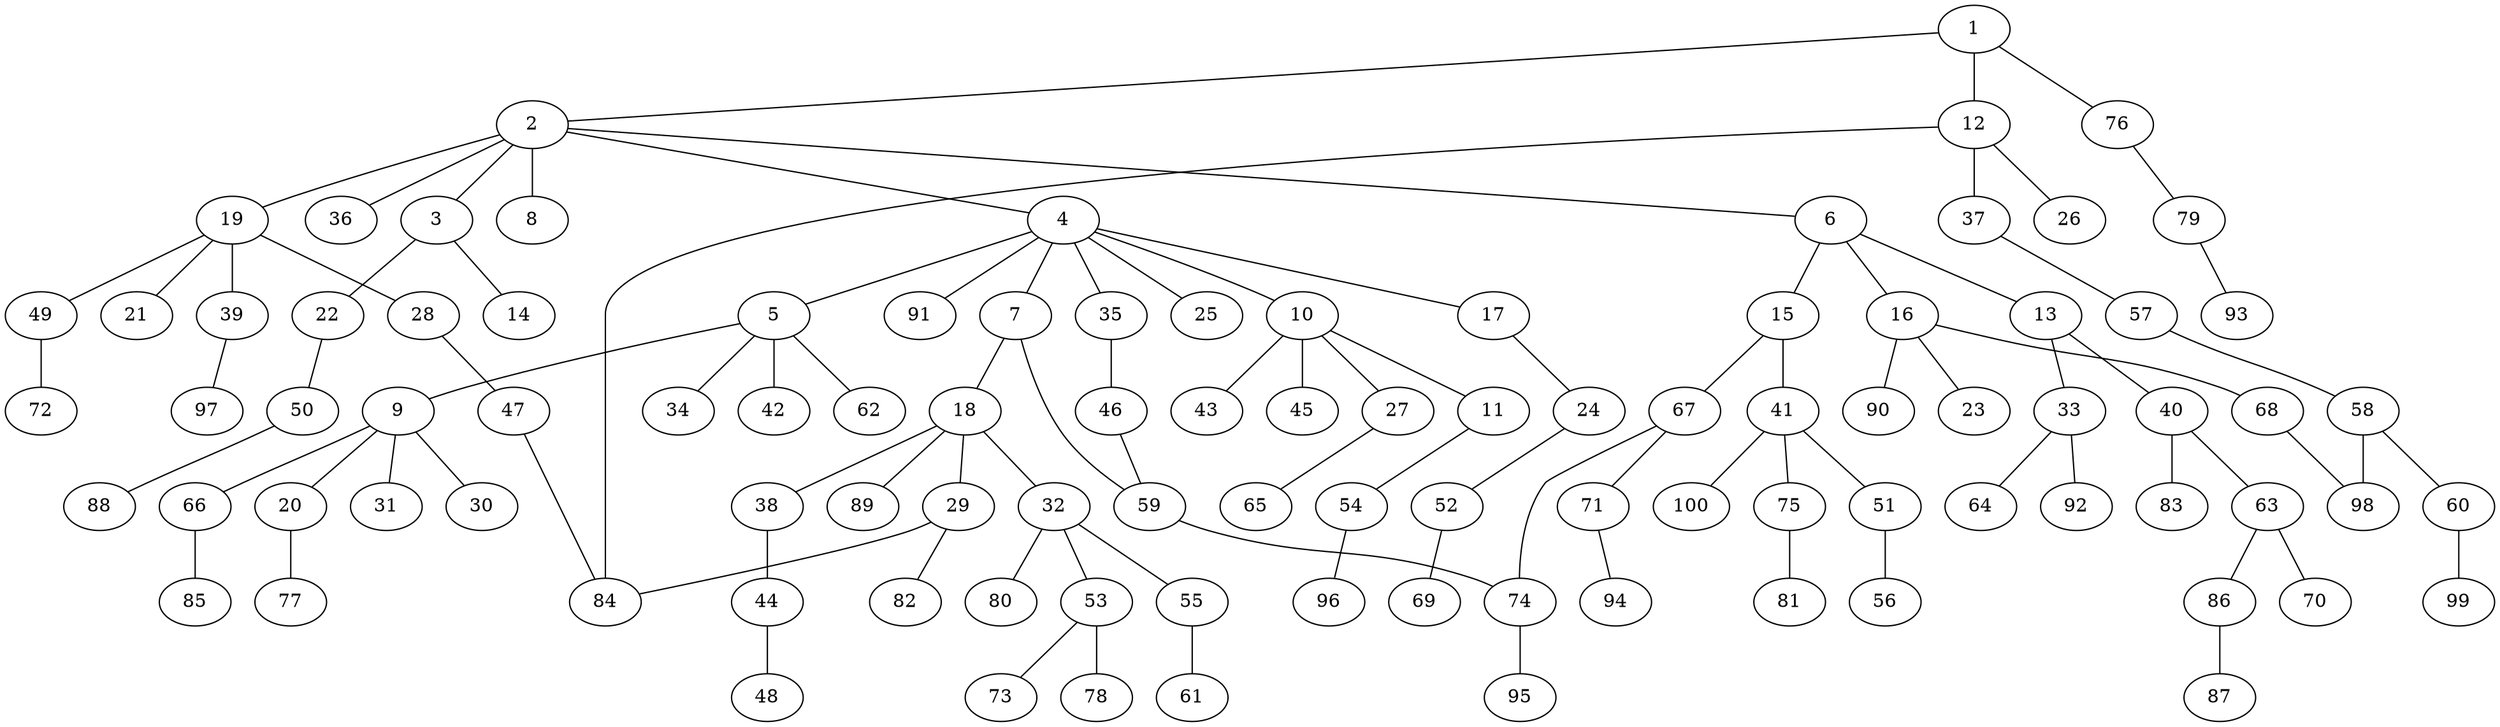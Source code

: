 graph graphname {1--2
1--12
1--76
2--3
2--4
2--6
2--8
2--19
2--36
3--14
3--22
4--5
4--7
4--10
4--17
4--25
4--35
4--91
5--9
5--34
5--42
5--62
6--13
6--15
6--16
7--18
7--59
9--20
9--30
9--31
9--66
10--11
10--27
10--43
10--45
11--54
12--26
12--37
12--84
13--33
13--40
15--41
15--67
16--23
16--68
16--90
17--24
18--29
18--32
18--38
18--89
19--21
19--28
19--39
19--49
20--77
22--50
24--52
27--65
28--47
29--82
29--84
32--53
32--55
32--80
33--64
33--92
35--46
37--57
38--44
39--97
40--63
40--83
41--51
41--75
41--100
44--48
46--59
47--84
49--72
50--88
51--56
52--69
53--73
53--78
54--96
55--61
57--58
58--60
58--98
59--74
60--99
63--70
63--86
66--85
67--71
67--74
68--98
71--94
74--95
75--81
76--79
79--93
86--87
}